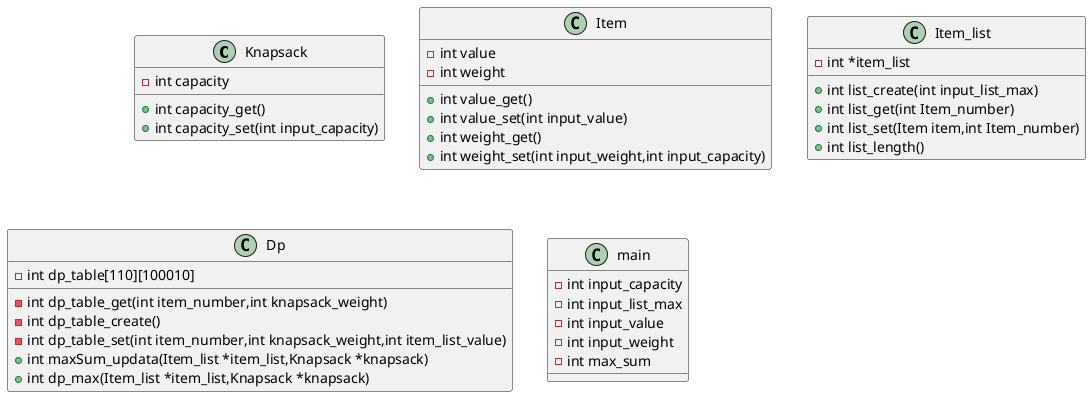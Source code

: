@startuml　クラス図 
class Knapsack{
    -int capacity
    +int capacity_get()
    +int capacity_set(int input_capacity)
}
class Item{
    -int value
    -int weight
    +int value_get()
    +int value_set(int input_value)
    +int weight_get()
    +int weight_set(int input_weight,int input_capacity)
}

class Item_list{
    -int *item_list
    +int list_create(int input_list_max)
    +int list_get(int Item_number)
    +int list_set(Item item,int Item_number)
    +int list_length()
}

class Dp{
    -int dp_table[110][100010]
    -int dp_table_get(int item_number,int knapsack_weight)
    -int dp_table_create()
    -int dp_table_set(int item_number,int knapsack_weight,int item_list_value)
    +int maxSum_updata(Item_list *item_list,Knapsack *knapsack)
    +int dp_max(Item_list *item_list,Knapsack *knapsack)
}

class main{
    -int input_capacity
    -int input_list_max
    -int input_value
    -int input_weight
    -int max_sum
}
@enduml